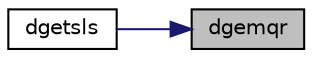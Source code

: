 digraph "dgemqr"
{
 // LATEX_PDF_SIZE
  edge [fontname="Helvetica",fontsize="10",labelfontname="Helvetica",labelfontsize="10"];
  node [fontname="Helvetica",fontsize="10",shape=record];
  rankdir="RL";
  Node1 [label="dgemqr",height=0.2,width=0.4,color="black", fillcolor="grey75", style="filled", fontcolor="black",tooltip="DGEMQR"];
  Node1 -> Node2 [dir="back",color="midnightblue",fontsize="10",style="solid",fontname="Helvetica"];
  Node2 [label="dgetsls",height=0.2,width=0.4,color="black", fillcolor="white", style="filled",URL="$dgetsls_8f.html#a24938f890150242a397e2094fc4643db",tooltip="DGETSLS"];
}
